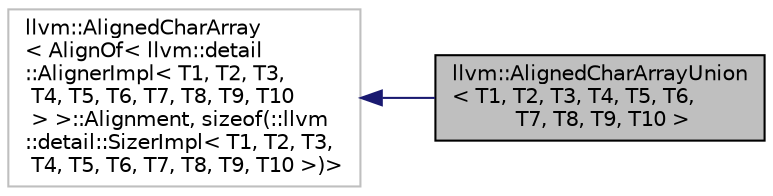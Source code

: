 digraph "llvm::AlignedCharArrayUnion&lt; T1, T2, T3, T4, T5, T6, T7, T8, T9, T10 &gt;"
{
  edge [fontname="Helvetica",fontsize="10",labelfontname="Helvetica",labelfontsize="10"];
  node [fontname="Helvetica",fontsize="10",shape=record];
  rankdir="LR";
  Node1 [label="llvm::AlignedCharArrayUnion\l\< T1, T2, T3, T4, T5, T6,\l T7, T8, T9, T10 \>",height=0.2,width=0.4,color="black", fillcolor="grey75", style="filled", fontcolor="black"];
  Node2 -> Node1 [dir="back",color="midnightblue",fontsize="10",style="solid",fontname="Helvetica"];
  Node2 [label="llvm::AlignedCharArray\l\< AlignOf\< llvm::detail\l::AlignerImpl\< T1, T2, T3,\l T4, T5, T6, T7, T8, T9, T10\l \> \>::Alignment, sizeof(::llvm\l::detail::SizerImpl\< T1, T2, T3,\l T4, T5, T6, T7, T8, T9, T10 \>)\>",height=0.2,width=0.4,color="grey75", fillcolor="white", style="filled"];
}
